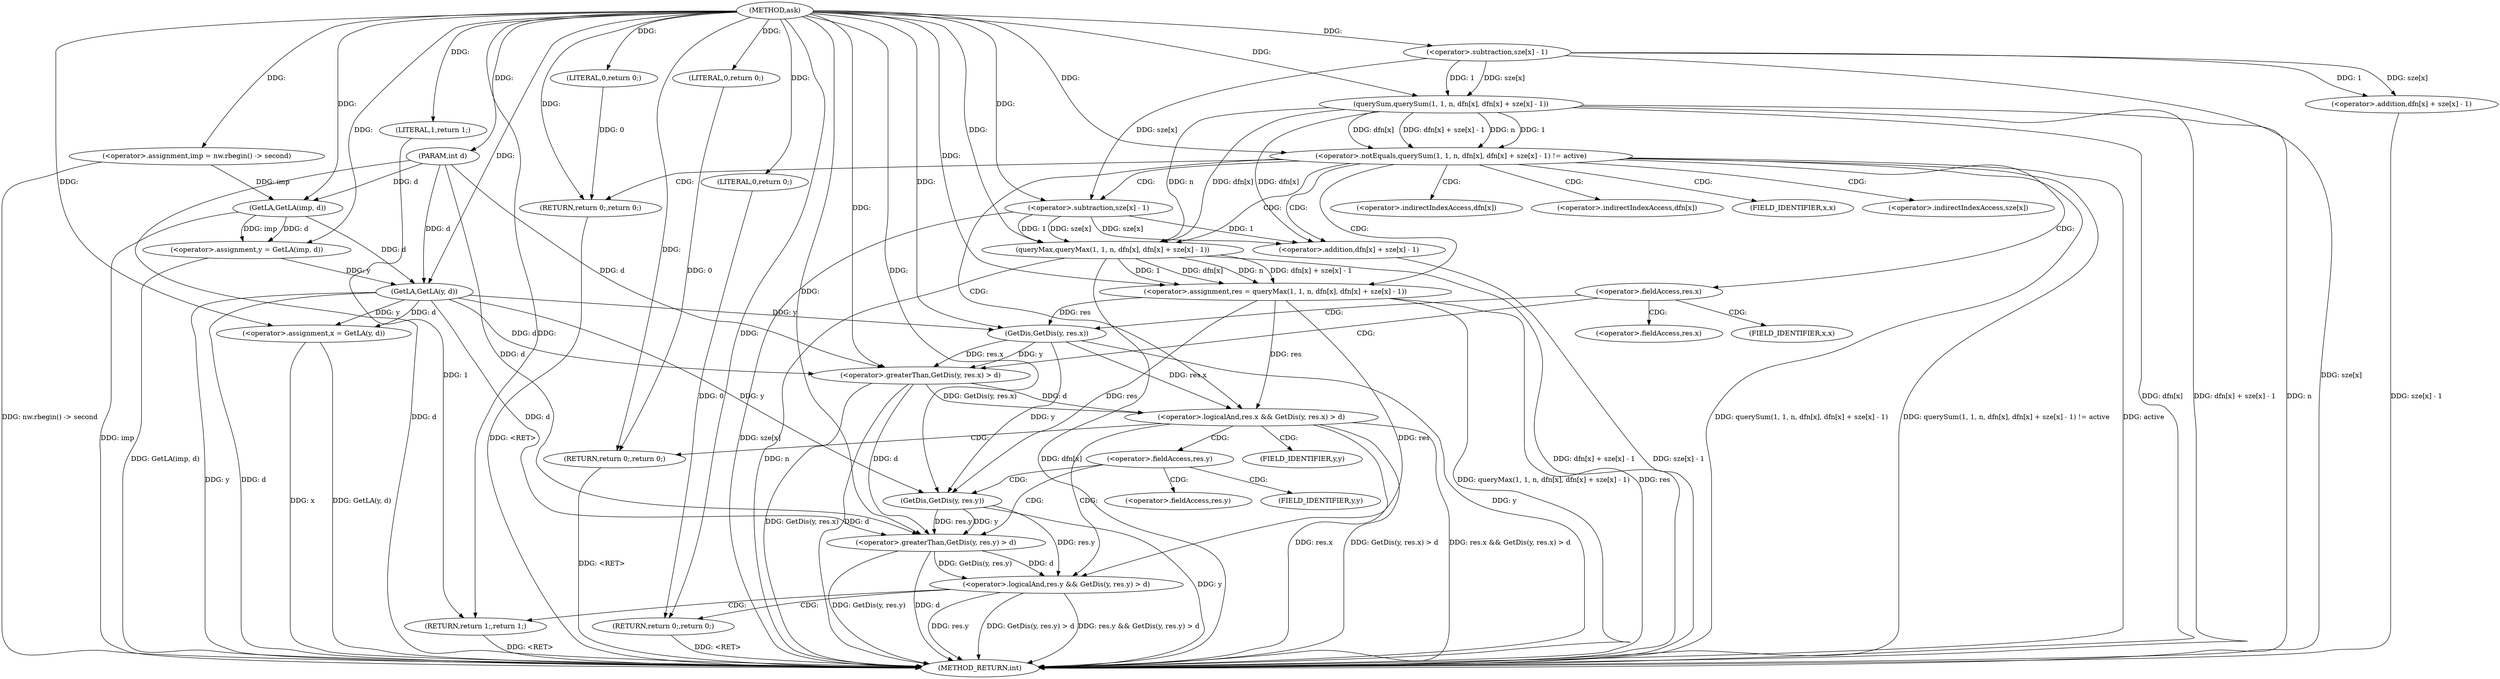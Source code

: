 digraph "ask" {  
"1000949" [label = "(METHOD,ask)" ]
"1001040" [label = "(METHOD_RETURN,int)" ]
"1000950" [label = "(PARAM,int d)" ]
"1000953" [label = "(<operator>.assignment,imp = nw.rbegin() -> second)" ]
"1000959" [label = "(<operator>.assignment,y = GetLA(imp, d))" ]
"1000965" [label = "(<operator>.assignment,x = GetLA(y, d))" ]
"1000992" [label = "(<operator>.assignment,res = queryMax(1, 1, n, dfn[x], dfn[x] + sze[x] - 1))" ]
"1001038" [label = "(RETURN,return 1;,return 1;)" ]
"1000971" [label = "(<operator>.notEquals,querySum(1, 1, n, dfn[x], dfn[x] + sze[x] - 1) != active)" ]
"1000989" [label = "(RETURN,return 0;,return 0;)" ]
"1001011" [label = "(<operator>.logicalAnd,res.x && GetDis(y, res.x) > d)" ]
"1001022" [label = "(RETURN,return 0;,return 0;)" ]
"1001025" [label = "(<operator>.logicalAnd,res.y && GetDis(y, res.y) > d)" ]
"1001036" [label = "(RETURN,return 0;,return 0;)" ]
"1001039" [label = "(LITERAL,1,return 1;)" ]
"1000961" [label = "(GetLA,GetLA(imp, d))" ]
"1000967" [label = "(GetLA,GetLA(y, d))" ]
"1000990" [label = "(LITERAL,0,return 0;)" ]
"1000994" [label = "(queryMax,queryMax(1, 1, n, dfn[x], dfn[x] + sze[x] - 1))" ]
"1001023" [label = "(LITERAL,0,return 0;)" ]
"1001037" [label = "(LITERAL,0,return 0;)" ]
"1000972" [label = "(querySum,querySum(1, 1, n, dfn[x], dfn[x] + sze[x] - 1))" ]
"1001001" [label = "(<operator>.addition,dfn[x] + sze[x] - 1)" ]
"1001015" [label = "(<operator>.greaterThan,GetDis(y, res.x) > d)" ]
"1001029" [label = "(<operator>.greaterThan,GetDis(y, res.y) > d)" ]
"1000979" [label = "(<operator>.addition,dfn[x] + sze[x] - 1)" ]
"1001005" [label = "(<operator>.subtraction,sze[x] - 1)" ]
"1001016" [label = "(GetDis,GetDis(y, res.x))" ]
"1001030" [label = "(GetDis,GetDis(y, res.y))" ]
"1000983" [label = "(<operator>.subtraction,sze[x] - 1)" ]
"1000998" [label = "(<operator>.indirectIndexAccess,dfn[x])" ]
"1001012" [label = "(<operator>.fieldAccess,res.x)" ]
"1001026" [label = "(<operator>.fieldAccess,res.y)" ]
"1001002" [label = "(<operator>.indirectIndexAccess,dfn[x])" ]
"1001014" [label = "(FIELD_IDENTIFIER,x,x)" ]
"1001028" [label = "(FIELD_IDENTIFIER,y,y)" ]
"1001006" [label = "(<operator>.indirectIndexAccess,sze[x])" ]
"1001018" [label = "(<operator>.fieldAccess,res.x)" ]
"1001032" [label = "(<operator>.fieldAccess,res.y)" ]
"1001020" [label = "(FIELD_IDENTIFIER,x,x)" ]
"1001034" [label = "(FIELD_IDENTIFIER,y,y)" ]
  "1000989" -> "1001040"  [ label = "DDG: <RET>"] 
  "1000950" -> "1001040"  [ label = "DDG: d"] 
  "1000953" -> "1001040"  [ label = "DDG: nw.rbegin() -> second"] 
  "1000961" -> "1001040"  [ label = "DDG: imp"] 
  "1000959" -> "1001040"  [ label = "DDG: GetLA(imp, d)"] 
  "1000965" -> "1001040"  [ label = "DDG: x"] 
  "1000967" -> "1001040"  [ label = "DDG: y"] 
  "1000967" -> "1001040"  [ label = "DDG: d"] 
  "1000965" -> "1001040"  [ label = "DDG: GetLA(y, d)"] 
  "1000972" -> "1001040"  [ label = "DDG: n"] 
  "1000972" -> "1001040"  [ label = "DDG: dfn[x]"] 
  "1000983" -> "1001040"  [ label = "DDG: sze[x]"] 
  "1000979" -> "1001040"  [ label = "DDG: sze[x] - 1"] 
  "1000972" -> "1001040"  [ label = "DDG: dfn[x] + sze[x] - 1"] 
  "1000971" -> "1001040"  [ label = "DDG: querySum(1, 1, n, dfn[x], dfn[x] + sze[x] - 1)"] 
  "1000971" -> "1001040"  [ label = "DDG: querySum(1, 1, n, dfn[x], dfn[x] + sze[x] - 1) != active"] 
  "1000992" -> "1001040"  [ label = "DDG: res"] 
  "1000994" -> "1001040"  [ label = "DDG: n"] 
  "1000994" -> "1001040"  [ label = "DDG: dfn[x]"] 
  "1001005" -> "1001040"  [ label = "DDG: sze[x]"] 
  "1001001" -> "1001040"  [ label = "DDG: sze[x] - 1"] 
  "1000994" -> "1001040"  [ label = "DDG: dfn[x] + sze[x] - 1"] 
  "1000992" -> "1001040"  [ label = "DDG: queryMax(1, 1, n, dfn[x], dfn[x] + sze[x] - 1)"] 
  "1001011" -> "1001040"  [ label = "DDG: res.x"] 
  "1001016" -> "1001040"  [ label = "DDG: y"] 
  "1001015" -> "1001040"  [ label = "DDG: GetDis(y, res.x)"] 
  "1001015" -> "1001040"  [ label = "DDG: d"] 
  "1001011" -> "1001040"  [ label = "DDG: GetDis(y, res.x) > d"] 
  "1001011" -> "1001040"  [ label = "DDG: res.x && GetDis(y, res.x) > d"] 
  "1001025" -> "1001040"  [ label = "DDG: res.y"] 
  "1001030" -> "1001040"  [ label = "DDG: y"] 
  "1001029" -> "1001040"  [ label = "DDG: GetDis(y, res.y)"] 
  "1001029" -> "1001040"  [ label = "DDG: d"] 
  "1001025" -> "1001040"  [ label = "DDG: GetDis(y, res.y) > d"] 
  "1001025" -> "1001040"  [ label = "DDG: res.y && GetDis(y, res.y) > d"] 
  "1001022" -> "1001040"  [ label = "DDG: <RET>"] 
  "1001036" -> "1001040"  [ label = "DDG: <RET>"] 
  "1001038" -> "1001040"  [ label = "DDG: <RET>"] 
  "1000971" -> "1001040"  [ label = "DDG: active"] 
  "1000949" -> "1000950"  [ label = "DDG: "] 
  "1000961" -> "1000959"  [ label = "DDG: d"] 
  "1000961" -> "1000959"  [ label = "DDG: imp"] 
  "1000967" -> "1000965"  [ label = "DDG: y"] 
  "1000967" -> "1000965"  [ label = "DDG: d"] 
  "1000994" -> "1000992"  [ label = "DDG: 1"] 
  "1000994" -> "1000992"  [ label = "DDG: dfn[x]"] 
  "1000994" -> "1000992"  [ label = "DDG: n"] 
  "1000994" -> "1000992"  [ label = "DDG: dfn[x] + sze[x] - 1"] 
  "1001039" -> "1001038"  [ label = "DDG: 1"] 
  "1000949" -> "1001038"  [ label = "DDG: "] 
  "1000949" -> "1000953"  [ label = "DDG: "] 
  "1000949" -> "1000959"  [ label = "DDG: "] 
  "1000949" -> "1000965"  [ label = "DDG: "] 
  "1000990" -> "1000989"  [ label = "DDG: 0"] 
  "1000949" -> "1000989"  [ label = "DDG: "] 
  "1000949" -> "1000992"  [ label = "DDG: "] 
  "1001023" -> "1001022"  [ label = "DDG: 0"] 
  "1000949" -> "1001022"  [ label = "DDG: "] 
  "1001037" -> "1001036"  [ label = "DDG: 0"] 
  "1000949" -> "1001036"  [ label = "DDG: "] 
  "1000949" -> "1001039"  [ label = "DDG: "] 
  "1000953" -> "1000961"  [ label = "DDG: imp"] 
  "1000949" -> "1000961"  [ label = "DDG: "] 
  "1000950" -> "1000961"  [ label = "DDG: d"] 
  "1000959" -> "1000967"  [ label = "DDG: y"] 
  "1000949" -> "1000967"  [ label = "DDG: "] 
  "1000961" -> "1000967"  [ label = "DDG: d"] 
  "1000950" -> "1000967"  [ label = "DDG: d"] 
  "1000972" -> "1000971"  [ label = "DDG: n"] 
  "1000972" -> "1000971"  [ label = "DDG: 1"] 
  "1000972" -> "1000971"  [ label = "DDG: dfn[x]"] 
  "1000972" -> "1000971"  [ label = "DDG: dfn[x] + sze[x] - 1"] 
  "1000949" -> "1000971"  [ label = "DDG: "] 
  "1000949" -> "1000990"  [ label = "DDG: "] 
  "1000949" -> "1000994"  [ label = "DDG: "] 
  "1000972" -> "1000994"  [ label = "DDG: n"] 
  "1000972" -> "1000994"  [ label = "DDG: dfn[x]"] 
  "1001005" -> "1000994"  [ label = "DDG: sze[x]"] 
  "1001005" -> "1000994"  [ label = "DDG: 1"] 
  "1000992" -> "1001011"  [ label = "DDG: res"] 
  "1001016" -> "1001011"  [ label = "DDG: res.x"] 
  "1001015" -> "1001011"  [ label = "DDG: d"] 
  "1001015" -> "1001011"  [ label = "DDG: GetDis(y, res.x)"] 
  "1000949" -> "1001023"  [ label = "DDG: "] 
  "1000992" -> "1001025"  [ label = "DDG: res"] 
  "1001030" -> "1001025"  [ label = "DDG: res.y"] 
  "1001029" -> "1001025"  [ label = "DDG: d"] 
  "1001029" -> "1001025"  [ label = "DDG: GetDis(y, res.y)"] 
  "1000949" -> "1001037"  [ label = "DDG: "] 
  "1000949" -> "1000972"  [ label = "DDG: "] 
  "1000983" -> "1000972"  [ label = "DDG: sze[x]"] 
  "1000983" -> "1000972"  [ label = "DDG: 1"] 
  "1000972" -> "1001001"  [ label = "DDG: dfn[x]"] 
  "1001005" -> "1001001"  [ label = "DDG: sze[x]"] 
  "1001005" -> "1001001"  [ label = "DDG: 1"] 
  "1001016" -> "1001015"  [ label = "DDG: res.x"] 
  "1001016" -> "1001015"  [ label = "DDG: y"] 
  "1000967" -> "1001015"  [ label = "DDG: d"] 
  "1000950" -> "1001015"  [ label = "DDG: d"] 
  "1000949" -> "1001015"  [ label = "DDG: "] 
  "1001030" -> "1001029"  [ label = "DDG: res.y"] 
  "1001030" -> "1001029"  [ label = "DDG: y"] 
  "1000967" -> "1001029"  [ label = "DDG: d"] 
  "1001015" -> "1001029"  [ label = "DDG: d"] 
  "1000950" -> "1001029"  [ label = "DDG: d"] 
  "1000949" -> "1001029"  [ label = "DDG: "] 
  "1000983" -> "1000979"  [ label = "DDG: sze[x]"] 
  "1000983" -> "1000979"  [ label = "DDG: 1"] 
  "1000983" -> "1001005"  [ label = "DDG: sze[x]"] 
  "1000949" -> "1001005"  [ label = "DDG: "] 
  "1000967" -> "1001016"  [ label = "DDG: y"] 
  "1000949" -> "1001016"  [ label = "DDG: "] 
  "1000992" -> "1001016"  [ label = "DDG: res"] 
  "1000967" -> "1001030"  [ label = "DDG: y"] 
  "1001016" -> "1001030"  [ label = "DDG: y"] 
  "1000949" -> "1001030"  [ label = "DDG: "] 
  "1000992" -> "1001030"  [ label = "DDG: res"] 
  "1000949" -> "1000983"  [ label = "DDG: "] 
  "1000971" -> "1001005"  [ label = "CDG: "] 
  "1000971" -> "1000992"  [ label = "CDG: "] 
  "1000971" -> "1001002"  [ label = "CDG: "] 
  "1000971" -> "1001011"  [ label = "CDG: "] 
  "1000971" -> "1000994"  [ label = "CDG: "] 
  "1000971" -> "1001014"  [ label = "CDG: "] 
  "1000971" -> "1001006"  [ label = "CDG: "] 
  "1000971" -> "1000998"  [ label = "CDG: "] 
  "1000971" -> "1001012"  [ label = "CDG: "] 
  "1000971" -> "1000989"  [ label = "CDG: "] 
  "1000971" -> "1001001"  [ label = "CDG: "] 
  "1001011" -> "1001022"  [ label = "CDG: "] 
  "1001011" -> "1001025"  [ label = "CDG: "] 
  "1001011" -> "1001026"  [ label = "CDG: "] 
  "1001011" -> "1001028"  [ label = "CDG: "] 
  "1001025" -> "1001038"  [ label = "CDG: "] 
  "1001025" -> "1001036"  [ label = "CDG: "] 
  "1001012" -> "1001020"  [ label = "CDG: "] 
  "1001012" -> "1001016"  [ label = "CDG: "] 
  "1001012" -> "1001018"  [ label = "CDG: "] 
  "1001012" -> "1001015"  [ label = "CDG: "] 
  "1001026" -> "1001034"  [ label = "CDG: "] 
  "1001026" -> "1001032"  [ label = "CDG: "] 
  "1001026" -> "1001030"  [ label = "CDG: "] 
  "1001026" -> "1001029"  [ label = "CDG: "] 
}

